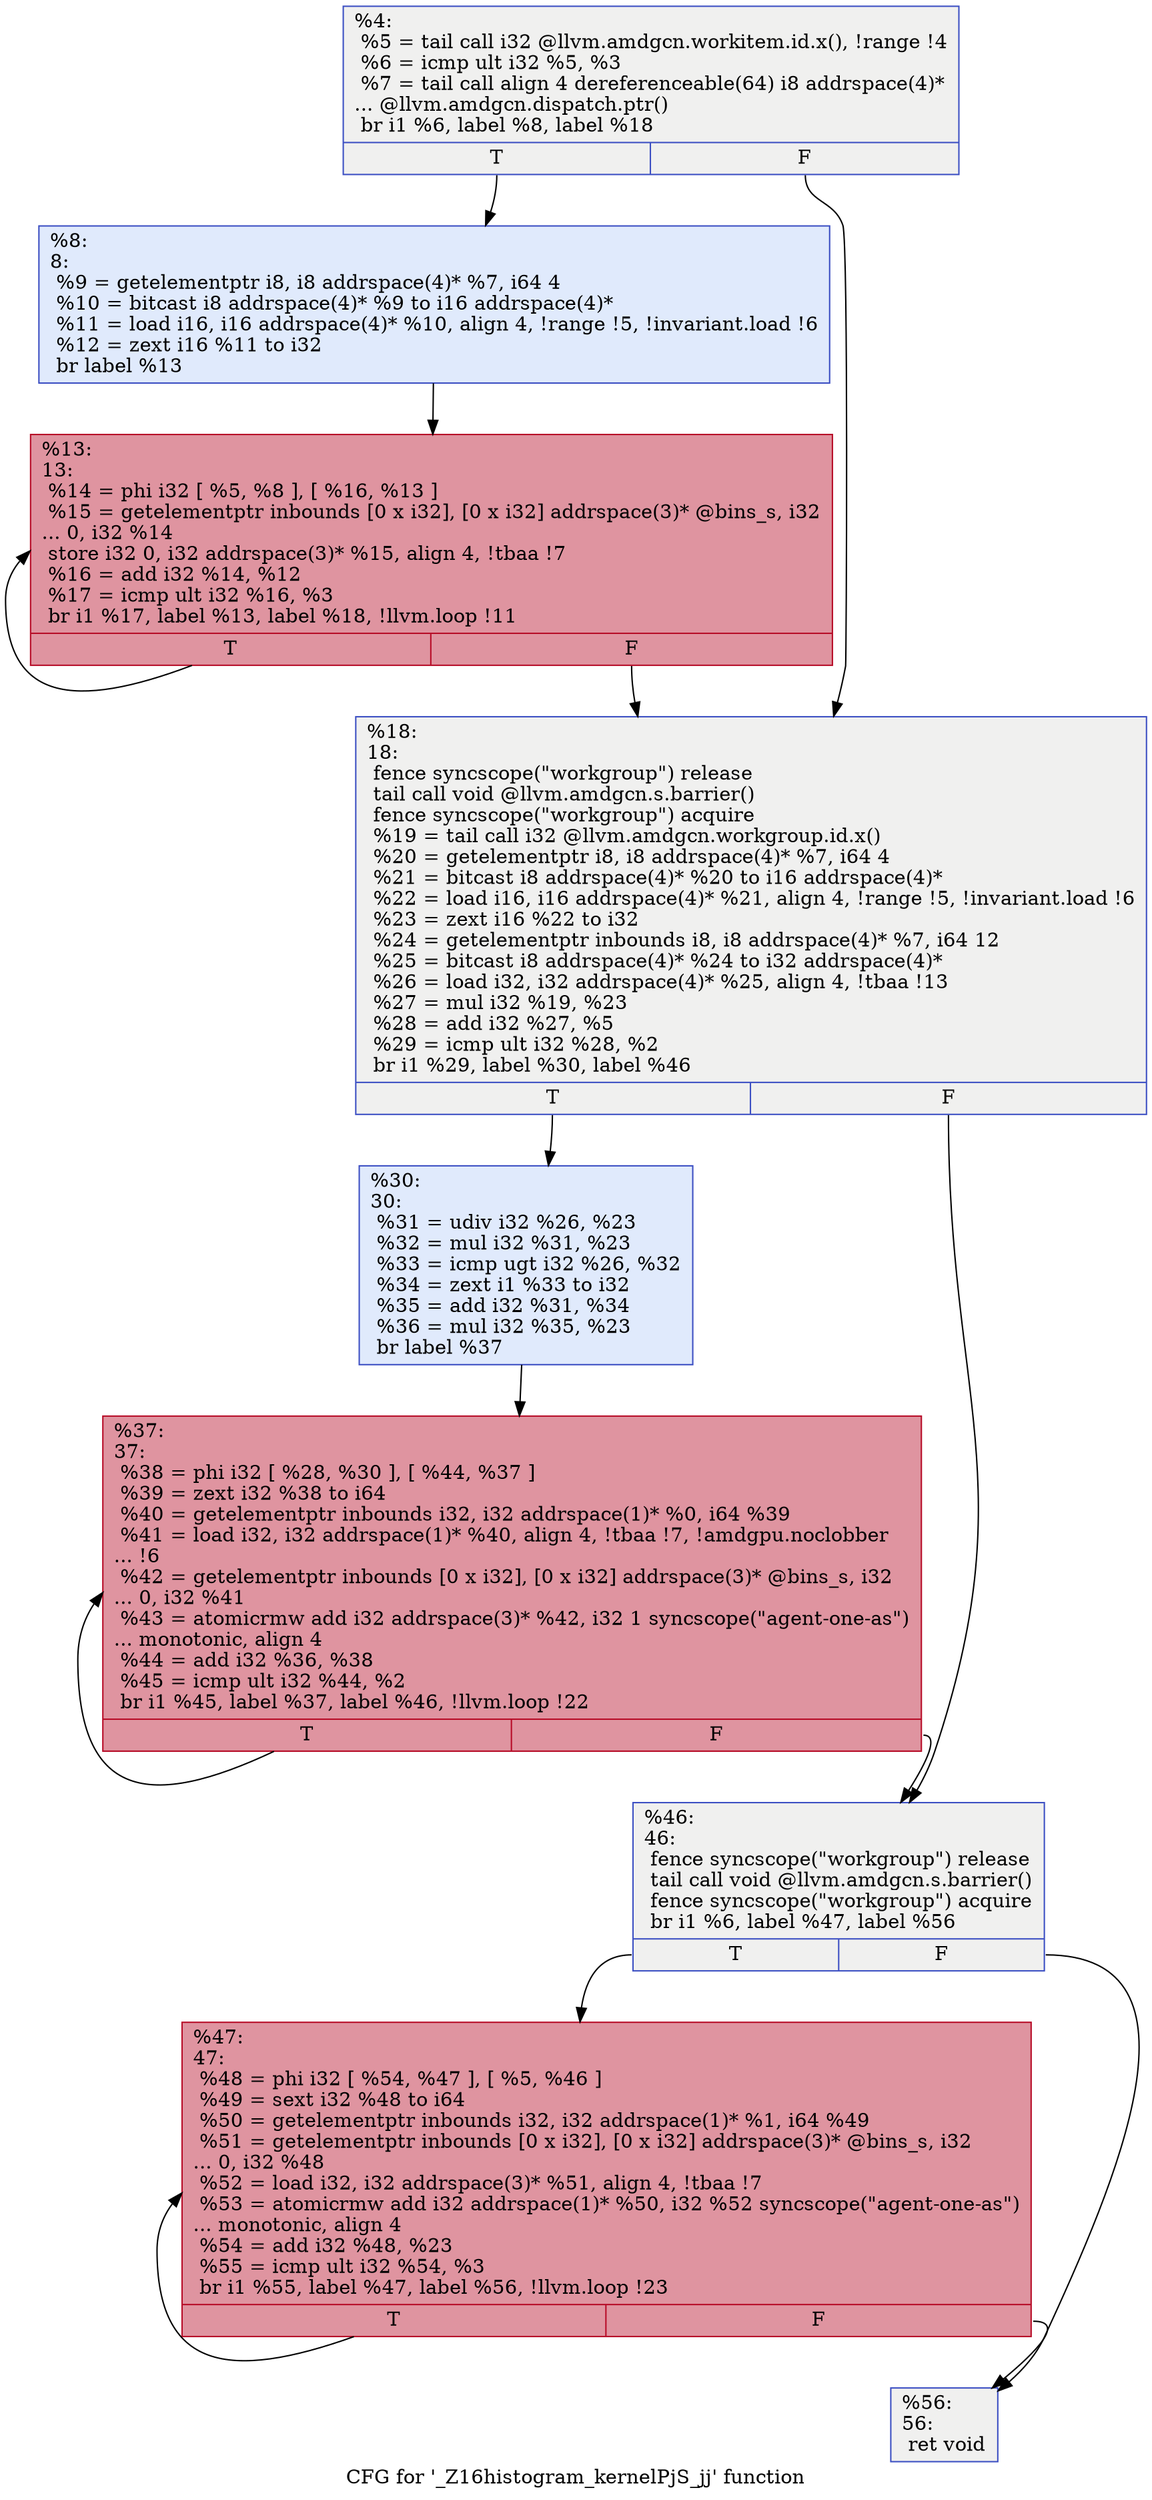 digraph "CFG for '_Z16histogram_kernelPjS_jj' function" {
	label="CFG for '_Z16histogram_kernelPjS_jj' function";

	Node0x60cf2e0 [shape=record,color="#3d50c3ff", style=filled, fillcolor="#dedcdb70",label="{%4:\l  %5 = tail call i32 @llvm.amdgcn.workitem.id.x(), !range !4\l  %6 = icmp ult i32 %5, %3\l  %7 = tail call align 4 dereferenceable(64) i8 addrspace(4)*\l... @llvm.amdgcn.dispatch.ptr()\l  br i1 %6, label %8, label %18\l|{<s0>T|<s1>F}}"];
	Node0x60cf2e0:s0 -> Node0x60d0350;
	Node0x60cf2e0:s1 -> Node0x60d03e0;
	Node0x60d0350 [shape=record,color="#3d50c3ff", style=filled, fillcolor="#b9d0f970",label="{%8:\l8:                                                \l  %9 = getelementptr i8, i8 addrspace(4)* %7, i64 4\l  %10 = bitcast i8 addrspace(4)* %9 to i16 addrspace(4)*\l  %11 = load i16, i16 addrspace(4)* %10, align 4, !range !5, !invariant.load !6\l  %12 = zext i16 %11 to i32\l  br label %13\l}"];
	Node0x60d0350 -> Node0x60d1060;
	Node0x60d1060 [shape=record,color="#b70d28ff", style=filled, fillcolor="#b70d2870",label="{%13:\l13:                                               \l  %14 = phi i32 [ %5, %8 ], [ %16, %13 ]\l  %15 = getelementptr inbounds [0 x i32], [0 x i32] addrspace(3)* @bins_s, i32\l... 0, i32 %14\l  store i32 0, i32 addrspace(3)* %15, align 4, !tbaa !7\l  %16 = add i32 %14, %12\l  %17 = icmp ult i32 %16, %3\l  br i1 %17, label %13, label %18, !llvm.loop !11\l|{<s0>T|<s1>F}}"];
	Node0x60d1060:s0 -> Node0x60d1060;
	Node0x60d1060:s1 -> Node0x60d03e0;
	Node0x60d03e0 [shape=record,color="#3d50c3ff", style=filled, fillcolor="#dedcdb70",label="{%18:\l18:                                               \l  fence syncscope(\"workgroup\") release\l  tail call void @llvm.amdgcn.s.barrier()\l  fence syncscope(\"workgroup\") acquire\l  %19 = tail call i32 @llvm.amdgcn.workgroup.id.x()\l  %20 = getelementptr i8, i8 addrspace(4)* %7, i64 4\l  %21 = bitcast i8 addrspace(4)* %20 to i16 addrspace(4)*\l  %22 = load i16, i16 addrspace(4)* %21, align 4, !range !5, !invariant.load !6\l  %23 = zext i16 %22 to i32\l  %24 = getelementptr inbounds i8, i8 addrspace(4)* %7, i64 12\l  %25 = bitcast i8 addrspace(4)* %24 to i32 addrspace(4)*\l  %26 = load i32, i32 addrspace(4)* %25, align 4, !tbaa !13\l  %27 = mul i32 %19, %23\l  %28 = add i32 %27, %5\l  %29 = icmp ult i32 %28, %2\l  br i1 %29, label %30, label %46\l|{<s0>T|<s1>F}}"];
	Node0x60d03e0:s0 -> Node0x60d2fc0;
	Node0x60d03e0:s1 -> Node0x60d3050;
	Node0x60d2fc0 [shape=record,color="#3d50c3ff", style=filled, fillcolor="#b9d0f970",label="{%30:\l30:                                               \l  %31 = udiv i32 %26, %23\l  %32 = mul i32 %31, %23\l  %33 = icmp ugt i32 %26, %32\l  %34 = zext i1 %33 to i32\l  %35 = add i32 %31, %34\l  %36 = mul i32 %35, %23\l  br label %37\l}"];
	Node0x60d2fc0 -> Node0x60d35e0;
	Node0x60d35e0 [shape=record,color="#b70d28ff", style=filled, fillcolor="#b70d2870",label="{%37:\l37:                                               \l  %38 = phi i32 [ %28, %30 ], [ %44, %37 ]\l  %39 = zext i32 %38 to i64\l  %40 = getelementptr inbounds i32, i32 addrspace(1)* %0, i64 %39\l  %41 = load i32, i32 addrspace(1)* %40, align 4, !tbaa !7, !amdgpu.noclobber\l... !6\l  %42 = getelementptr inbounds [0 x i32], [0 x i32] addrspace(3)* @bins_s, i32\l... 0, i32 %41\l  %43 = atomicrmw add i32 addrspace(3)* %42, i32 1 syncscope(\"agent-one-as\")\l... monotonic, align 4\l  %44 = add i32 %36, %38\l  %45 = icmp ult i32 %44, %2\l  br i1 %45, label %37, label %46, !llvm.loop !22\l|{<s0>T|<s1>F}}"];
	Node0x60d35e0:s0 -> Node0x60d35e0;
	Node0x60d35e0:s1 -> Node0x60d3050;
	Node0x60d3050 [shape=record,color="#3d50c3ff", style=filled, fillcolor="#dedcdb70",label="{%46:\l46:                                               \l  fence syncscope(\"workgroup\") release\l  tail call void @llvm.amdgcn.s.barrier()\l  fence syncscope(\"workgroup\") acquire\l  br i1 %6, label %47, label %56\l|{<s0>T|<s1>F}}"];
	Node0x60d3050:s0 -> Node0x60d4580;
	Node0x60d3050:s1 -> Node0x60d45d0;
	Node0x60d4580 [shape=record,color="#b70d28ff", style=filled, fillcolor="#b70d2870",label="{%47:\l47:                                               \l  %48 = phi i32 [ %54, %47 ], [ %5, %46 ]\l  %49 = sext i32 %48 to i64\l  %50 = getelementptr inbounds i32, i32 addrspace(1)* %1, i64 %49\l  %51 = getelementptr inbounds [0 x i32], [0 x i32] addrspace(3)* @bins_s, i32\l... 0, i32 %48\l  %52 = load i32, i32 addrspace(3)* %51, align 4, !tbaa !7\l  %53 = atomicrmw add i32 addrspace(1)* %50, i32 %52 syncscope(\"agent-one-as\")\l... monotonic, align 4\l  %54 = add i32 %48, %23\l  %55 = icmp ult i32 %54, %3\l  br i1 %55, label %47, label %56, !llvm.loop !23\l|{<s0>T|<s1>F}}"];
	Node0x60d4580:s0 -> Node0x60d4580;
	Node0x60d4580:s1 -> Node0x60d45d0;
	Node0x60d45d0 [shape=record,color="#3d50c3ff", style=filled, fillcolor="#dedcdb70",label="{%56:\l56:                                               \l  ret void\l}"];
}
